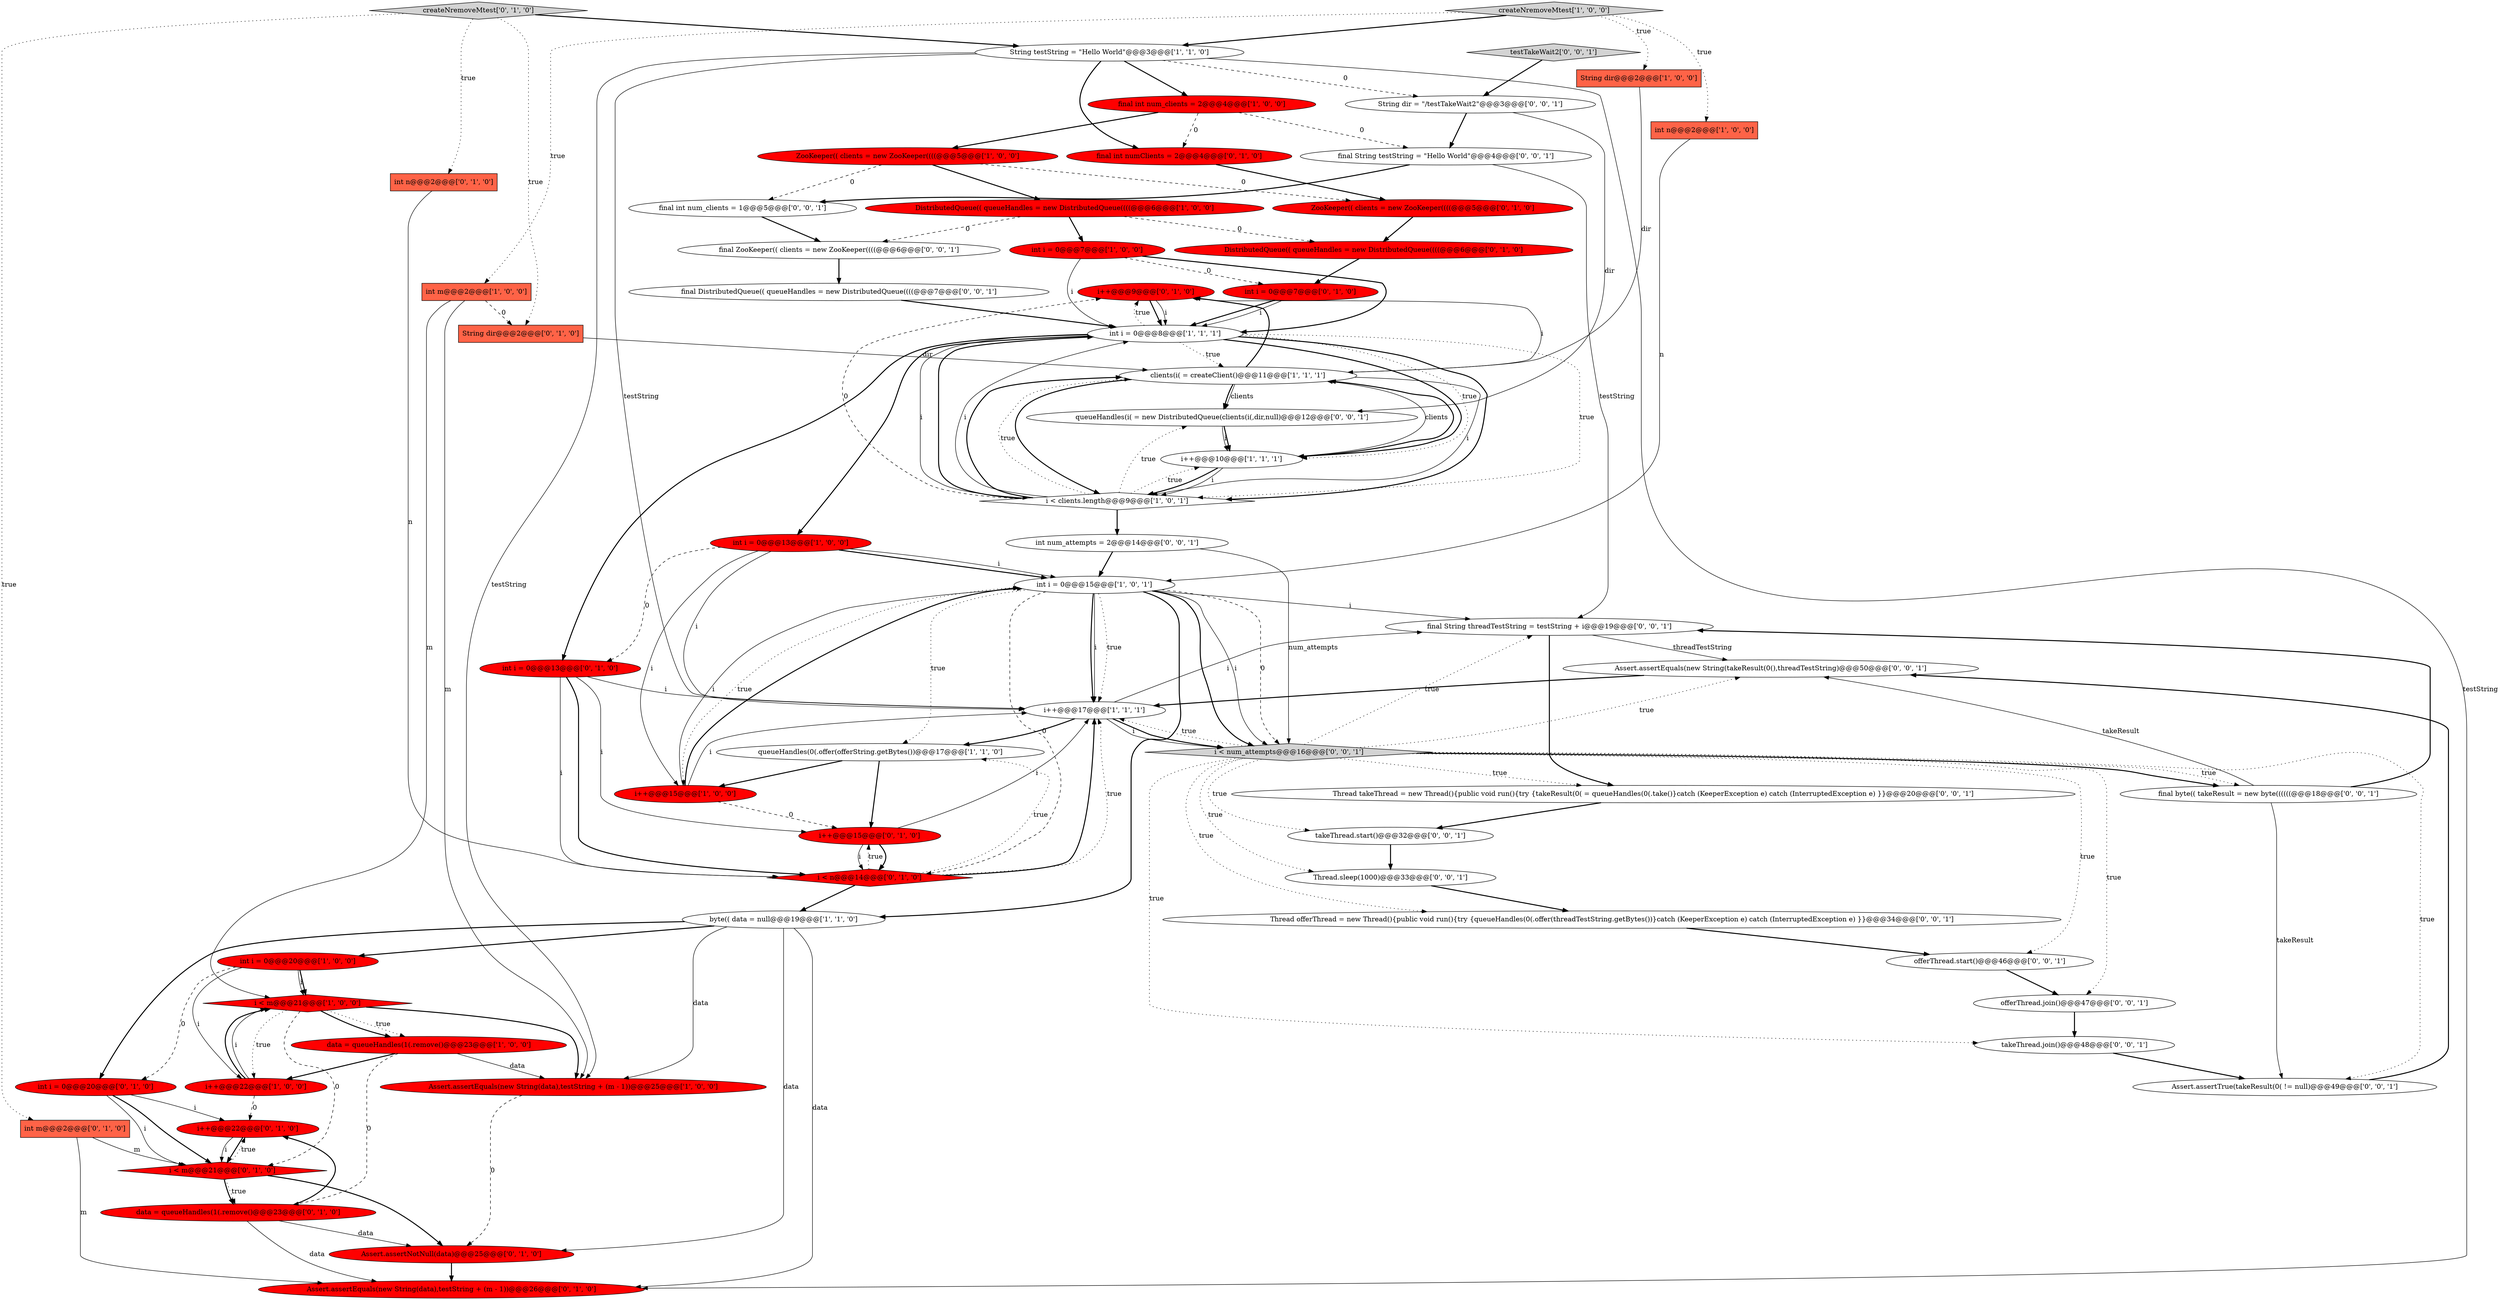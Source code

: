 digraph {
30 [style = filled, label = "i++@@@9@@@['0', '1', '0']", fillcolor = red, shape = ellipse image = "AAA1AAABBB2BBB"];
42 [style = filled, label = "takeThread.join()@@@48@@@['0', '0', '1']", fillcolor = white, shape = ellipse image = "AAA0AAABBB3BBB"];
44 [style = filled, label = "Assert.assertEquals(new String(takeResult(0(),threadTestString)@@@50@@@['0', '0', '1']", fillcolor = white, shape = ellipse image = "AAA0AAABBB3BBB"];
46 [style = filled, label = "final String testString = \"Hello World\"@@@4@@@['0', '0', '1']", fillcolor = white, shape = ellipse image = "AAA0AAABBB3BBB"];
33 [style = filled, label = "ZooKeeper(( clients = new ZooKeeper((((@@@5@@@['0', '1', '0']", fillcolor = red, shape = ellipse image = "AAA1AAABBB2BBB"];
25 [style = filled, label = "int i = 0@@@7@@@['0', '1', '0']", fillcolor = red, shape = ellipse image = "AAA1AAABBB2BBB"];
41 [style = filled, label = "Assert.assertNotNull(data)@@@25@@@['0', '1', '0']", fillcolor = red, shape = ellipse image = "AAA1AAABBB2BBB"];
52 [style = filled, label = "final String threadTestString = testString + i@@@19@@@['0', '0', '1']", fillcolor = white, shape = ellipse image = "AAA0AAABBB3BBB"];
57 [style = filled, label = "final ZooKeeper(( clients = new ZooKeeper((((@@@6@@@['0', '0', '1']", fillcolor = white, shape = ellipse image = "AAA0AAABBB3BBB"];
37 [style = filled, label = "Assert.assertEquals(new String(data),testString + (m - 1))@@@26@@@['0', '1', '0']", fillcolor = red, shape = ellipse image = "AAA1AAABBB2BBB"];
40 [style = filled, label = "String dir@@@2@@@['0', '1', '0']", fillcolor = tomato, shape = box image = "AAA1AAABBB2BBB"];
22 [style = filled, label = "i < m@@@21@@@['1', '0', '0']", fillcolor = red, shape = diamond image = "AAA1AAABBB1BBB"];
35 [style = filled, label = "DistributedQueue(( queueHandles = new DistributedQueue((((@@@6@@@['0', '1', '0']", fillcolor = red, shape = ellipse image = "AAA1AAABBB2BBB"];
32 [style = filled, label = "i++@@@15@@@['0', '1', '0']", fillcolor = red, shape = ellipse image = "AAA1AAABBB2BBB"];
5 [style = filled, label = "int i = 0@@@15@@@['1', '0', '1']", fillcolor = white, shape = ellipse image = "AAA0AAABBB1BBB"];
51 [style = filled, label = "final byte(( takeResult = new byte((((((@@@18@@@['0', '0', '1']", fillcolor = white, shape = ellipse image = "AAA0AAABBB3BBB"];
9 [style = filled, label = "DistributedQueue(( queueHandles = new DistributedQueue((((@@@6@@@['1', '0', '0']", fillcolor = red, shape = ellipse image = "AAA1AAABBB1BBB"];
12 [style = filled, label = "i++@@@15@@@['1', '0', '0']", fillcolor = red, shape = ellipse image = "AAA1AAABBB1BBB"];
16 [style = filled, label = "int m@@@2@@@['1', '0', '0']", fillcolor = tomato, shape = box image = "AAA1AAABBB1BBB"];
49 [style = filled, label = "final DistributedQueue(( queueHandles = new DistributedQueue((((@@@7@@@['0', '0', '1']", fillcolor = white, shape = ellipse image = "AAA0AAABBB3BBB"];
7 [style = filled, label = "final int num_clients = 2@@@4@@@['1', '0', '0']", fillcolor = red, shape = ellipse image = "AAA1AAABBB1BBB"];
23 [style = filled, label = "int i = 0@@@13@@@['1', '0', '0']", fillcolor = red, shape = ellipse image = "AAA1AAABBB1BBB"];
56 [style = filled, label = "final int num_clients = 1@@@5@@@['0', '0', '1']", fillcolor = white, shape = ellipse image = "AAA0AAABBB3BBB"];
18 [style = filled, label = "ZooKeeper(( clients = new ZooKeeper((((@@@5@@@['1', '0', '0']", fillcolor = red, shape = ellipse image = "AAA1AAABBB1BBB"];
26 [style = filled, label = "int i = 0@@@13@@@['0', '1', '0']", fillcolor = red, shape = ellipse image = "AAA1AAABBB2BBB"];
24 [style = filled, label = "final int numClients = 2@@@4@@@['0', '1', '0']", fillcolor = red, shape = ellipse image = "AAA1AAABBB2BBB"];
11 [style = filled, label = "createNremoveMtest['1', '0', '0']", fillcolor = lightgray, shape = diamond image = "AAA0AAABBB1BBB"];
59 [style = filled, label = "offerThread.join()@@@47@@@['0', '0', '1']", fillcolor = white, shape = ellipse image = "AAA0AAABBB3BBB"];
43 [style = filled, label = "offerThread.start()@@@46@@@['0', '0', '1']", fillcolor = white, shape = ellipse image = "AAA0AAABBB3BBB"];
34 [style = filled, label = "int n@@@2@@@['0', '1', '0']", fillcolor = tomato, shape = box image = "AAA0AAABBB2BBB"];
58 [style = filled, label = "String dir = \"/testTakeWait2\"@@@3@@@['0', '0', '1']", fillcolor = white, shape = ellipse image = "AAA0AAABBB3BBB"];
60 [style = filled, label = "int num_attempts = 2@@@14@@@['0', '0', '1']", fillcolor = white, shape = ellipse image = "AAA0AAABBB3BBB"];
48 [style = filled, label = "Thread offerThread = new Thread(){public void run(){try {queueHandles(0(.offer(threadTestString.getBytes())}catch (KeeperException e) catch (InterruptedException e) }}@@@34@@@['0', '0', '1']", fillcolor = white, shape = ellipse image = "AAA0AAABBB3BBB"];
55 [style = filled, label = "Thread.sleep(1000)@@@33@@@['0', '0', '1']", fillcolor = white, shape = ellipse image = "AAA0AAABBB3BBB"];
8 [style = filled, label = "String dir@@@2@@@['1', '0', '0']", fillcolor = tomato, shape = box image = "AAA0AAABBB1BBB"];
4 [style = filled, label = "int i = 0@@@7@@@['1', '0', '0']", fillcolor = red, shape = ellipse image = "AAA1AAABBB1BBB"];
6 [style = filled, label = "byte(( data = null@@@19@@@['1', '1', '0']", fillcolor = white, shape = ellipse image = "AAA0AAABBB1BBB"];
47 [style = filled, label = "takeThread.start()@@@32@@@['0', '0', '1']", fillcolor = white, shape = ellipse image = "AAA0AAABBB3BBB"];
17 [style = filled, label = "Assert.assertEquals(new String(data),testString + (m - 1))@@@25@@@['1', '0', '0']", fillcolor = red, shape = ellipse image = "AAA1AAABBB1BBB"];
15 [style = filled, label = "queueHandles(0(.offer(offerString.getBytes())@@@17@@@['1', '1', '0']", fillcolor = white, shape = ellipse image = "AAA0AAABBB1BBB"];
3 [style = filled, label = "i++@@@22@@@['1', '0', '0']", fillcolor = red, shape = ellipse image = "AAA1AAABBB1BBB"];
2 [style = filled, label = "int i = 0@@@20@@@['1', '0', '0']", fillcolor = red, shape = ellipse image = "AAA1AAABBB1BBB"];
39 [style = filled, label = "i++@@@22@@@['0', '1', '0']", fillcolor = red, shape = ellipse image = "AAA1AAABBB2BBB"];
14 [style = filled, label = "i++@@@17@@@['1', '1', '1']", fillcolor = white, shape = ellipse image = "AAA0AAABBB1BBB"];
38 [style = filled, label = "int m@@@2@@@['0', '1', '0']", fillcolor = tomato, shape = box image = "AAA0AAABBB2BBB"];
36 [style = filled, label = "int i = 0@@@20@@@['0', '1', '0']", fillcolor = red, shape = ellipse image = "AAA1AAABBB2BBB"];
13 [style = filled, label = "i++@@@10@@@['1', '1', '1']", fillcolor = white, shape = ellipse image = "AAA0AAABBB1BBB"];
1 [style = filled, label = "String testString = \"Hello World\"@@@3@@@['1', '1', '0']", fillcolor = white, shape = ellipse image = "AAA0AAABBB1BBB"];
45 [style = filled, label = "testTakeWait2['0', '0', '1']", fillcolor = lightgray, shape = diamond image = "AAA0AAABBB3BBB"];
10 [style = filled, label = "i < clients.length@@@9@@@['1', '0', '1']", fillcolor = white, shape = diamond image = "AAA0AAABBB1BBB"];
27 [style = filled, label = "i < m@@@21@@@['0', '1', '0']", fillcolor = red, shape = diamond image = "AAA1AAABBB2BBB"];
61 [style = filled, label = "Assert.assertTrue(takeResult(0( != null)@@@49@@@['0', '0', '1']", fillcolor = white, shape = ellipse image = "AAA0AAABBB3BBB"];
50 [style = filled, label = "Thread takeThread = new Thread(){public void run(){try {takeResult(0( = queueHandles(0(.take()}catch (KeeperException e) catch (InterruptedException e) }}@@@20@@@['0', '0', '1']", fillcolor = white, shape = ellipse image = "AAA0AAABBB3BBB"];
31 [style = filled, label = "i < n@@@14@@@['0', '1', '0']", fillcolor = red, shape = diamond image = "AAA1AAABBB2BBB"];
54 [style = filled, label = "queueHandles(i( = new DistributedQueue(clients(i(,dir,null)@@@12@@@['0', '0', '1']", fillcolor = white, shape = ellipse image = "AAA0AAABBB3BBB"];
0 [style = filled, label = "int n@@@2@@@['1', '0', '0']", fillcolor = tomato, shape = box image = "AAA0AAABBB1BBB"];
19 [style = filled, label = "clients(i( = createClient()@@@11@@@['1', '1', '1']", fillcolor = white, shape = ellipse image = "AAA0AAABBB1BBB"];
53 [style = filled, label = "i < num_attempts@@@16@@@['0', '0', '1']", fillcolor = lightgray, shape = diamond image = "AAA0AAABBB3BBB"];
20 [style = filled, label = "data = queueHandles(1(.remove()@@@23@@@['1', '0', '0']", fillcolor = red, shape = ellipse image = "AAA1AAABBB1BBB"];
21 [style = filled, label = "int i = 0@@@8@@@['1', '1', '1']", fillcolor = white, shape = ellipse image = "AAA0AAABBB1BBB"];
29 [style = filled, label = "data = queueHandles(1(.remove()@@@23@@@['0', '1', '0']", fillcolor = red, shape = ellipse image = "AAA1AAABBB2BBB"];
28 [style = filled, label = "createNremoveMtest['0', '1', '0']", fillcolor = lightgray, shape = diamond image = "AAA0AAABBB2BBB"];
21->10 [style = bold, label=""];
3->22 [style = solid, label="i"];
12->5 [style = bold, label=""];
13->19 [style = solid, label="clients"];
10->19 [style = bold, label=""];
53->52 [style = dotted, label="true"];
53->59 [style = dotted, label="true"];
6->41 [style = solid, label="data"];
5->12 [style = dotted, label="true"];
53->55 [style = dotted, label="true"];
14->52 [style = solid, label="i"];
23->12 [style = solid, label="i"];
17->41 [style = dashed, label="0"];
5->52 [style = solid, label="i"];
4->25 [style = dashed, label="0"];
55->48 [style = bold, label=""];
21->26 [style = bold, label=""];
39->27 [style = solid, label="i"];
31->6 [style = bold, label=""];
2->36 [style = dashed, label="0"];
53->47 [style = dotted, label="true"];
48->43 [style = bold, label=""];
14->53 [style = solid, label="i"];
36->39 [style = solid, label="i"];
11->0 [style = dotted, label="true"];
11->8 [style = dotted, label="true"];
53->43 [style = dotted, label="true"];
18->33 [style = dashed, label="0"];
25->21 [style = bold, label=""];
21->13 [style = bold, label=""];
26->32 [style = solid, label="i"];
31->14 [style = bold, label=""];
59->42 [style = bold, label=""];
1->58 [style = dashed, label="0"];
16->17 [style = solid, label="m"];
53->48 [style = dotted, label="true"];
53->51 [style = dotted, label="true"];
29->39 [style = bold, label=""];
3->39 [style = dashed, label="0"];
53->61 [style = dotted, label="true"];
41->37 [style = bold, label=""];
4->21 [style = bold, label=""];
5->14 [style = solid, label="i"];
20->3 [style = bold, label=""];
10->21 [style = bold, label=""];
23->14 [style = solid, label="i"];
56->57 [style = bold, label=""];
31->14 [style = dotted, label="true"];
2->3 [style = solid, label="i"];
20->29 [style = dashed, label="0"];
6->2 [style = bold, label=""];
1->17 [style = solid, label="testString"];
16->22 [style = solid, label="m"];
32->14 [style = solid, label="i"];
29->37 [style = solid, label="data"];
22->20 [style = dotted, label="true"];
5->6 [style = bold, label=""];
12->14 [style = solid, label="i"];
22->20 [style = bold, label=""];
10->21 [style = solid, label="i"];
27->29 [style = dotted, label="true"];
21->30 [style = dotted, label="true"];
4->21 [style = solid, label="i"];
18->9 [style = bold, label=""];
5->53 [style = bold, label=""];
58->46 [style = bold, label=""];
31->15 [style = dotted, label="true"];
22->17 [style = bold, label=""];
11->16 [style = dotted, label="true"];
14->15 [style = bold, label=""];
21->10 [style = solid, label="i"];
15->12 [style = bold, label=""];
21->13 [style = dotted, label="true"];
28->38 [style = dotted, label="true"];
27->29 [style = bold, label=""];
28->34 [style = dotted, label="true"];
32->31 [style = bold, label=""];
16->40 [style = dashed, label="0"];
42->61 [style = bold, label=""];
21->23 [style = bold, label=""];
10->60 [style = bold, label=""];
13->10 [style = bold, label=""];
25->21 [style = solid, label="i"];
43->59 [style = bold, label=""];
46->56 [style = bold, label=""];
23->5 [style = bold, label=""];
38->37 [style = solid, label="m"];
27->39 [style = dotted, label="true"];
19->10 [style = solid, label="i"];
40->19 [style = solid, label="dir"];
12->32 [style = dashed, label="0"];
60->53 [style = solid, label="num_attempts"];
36->27 [style = solid, label="i"];
6->17 [style = solid, label="data"];
19->10 [style = bold, label=""];
19->30 [style = solid, label="i"];
58->54 [style = solid, label="dir"];
53->50 [style = dotted, label="true"];
22->27 [style = dashed, label="0"];
61->44 [style = bold, label=""];
2->22 [style = solid, label="i"];
21->10 [style = dotted, label="true"];
51->52 [style = bold, label=""];
44->14 [style = bold, label=""];
23->26 [style = dashed, label="0"];
1->7 [style = bold, label=""];
5->15 [style = dotted, label="true"];
53->42 [style = dotted, label="true"];
35->25 [style = bold, label=""];
19->54 [style = bold, label=""];
60->5 [style = bold, label=""];
9->35 [style = dashed, label="0"];
24->33 [style = bold, label=""];
6->37 [style = solid, label="data"];
45->58 [style = bold, label=""];
51->44 [style = solid, label="takeResult"];
13->10 [style = solid, label="i"];
30->21 [style = bold, label=""];
13->19 [style = bold, label=""];
26->31 [style = solid, label="i"];
26->31 [style = bold, label=""];
29->41 [style = solid, label="data"];
10->30 [style = dashed, label="0"];
32->31 [style = solid, label="i"];
10->13 [style = dotted, label="true"];
7->46 [style = dashed, label="0"];
10->19 [style = dotted, label="true"];
53->14 [style = dotted, label="true"];
53->44 [style = dotted, label="true"];
5->31 [style = dashed, label="0"];
1->14 [style = solid, label="testString"];
7->18 [style = bold, label=""];
22->3 [style = dotted, label="true"];
52->50 [style = bold, label=""];
14->53 [style = bold, label=""];
30->21 [style = solid, label="i"];
38->27 [style = solid, label="m"];
8->19 [style = solid, label="dir"];
26->14 [style = solid, label="i"];
5->53 [style = solid, label="i"];
5->14 [style = dotted, label="true"];
33->35 [style = bold, label=""];
51->61 [style = solid, label="takeResult"];
18->56 [style = dashed, label="0"];
53->51 [style = bold, label=""];
19->54 [style = solid, label="clients"];
11->1 [style = bold, label=""];
9->4 [style = bold, label=""];
9->57 [style = dashed, label="0"];
46->52 [style = solid, label="testString"];
28->1 [style = bold, label=""];
5->14 [style = bold, label=""];
39->27 [style = bold, label=""];
3->22 [style = bold, label=""];
6->36 [style = bold, label=""];
49->21 [style = bold, label=""];
5->53 [style = dashed, label="0"];
31->32 [style = dotted, label="true"];
1->37 [style = solid, label="testString"];
12->5 [style = solid, label="i"];
36->27 [style = bold, label=""];
47->55 [style = bold, label=""];
23->5 [style = solid, label="i"];
54->13 [style = bold, label=""];
7->24 [style = dashed, label="0"];
1->24 [style = bold, label=""];
50->47 [style = bold, label=""];
52->44 [style = solid, label="threadTestString"];
21->19 [style = dotted, label="true"];
27->41 [style = bold, label=""];
0->5 [style = solid, label="n"];
57->49 [style = bold, label=""];
20->17 [style = solid, label="data"];
54->13 [style = solid, label="i"];
10->54 [style = dotted, label="true"];
34->31 [style = solid, label="n"];
2->22 [style = bold, label=""];
15->32 [style = bold, label=""];
28->40 [style = dotted, label="true"];
19->30 [style = bold, label=""];
}
